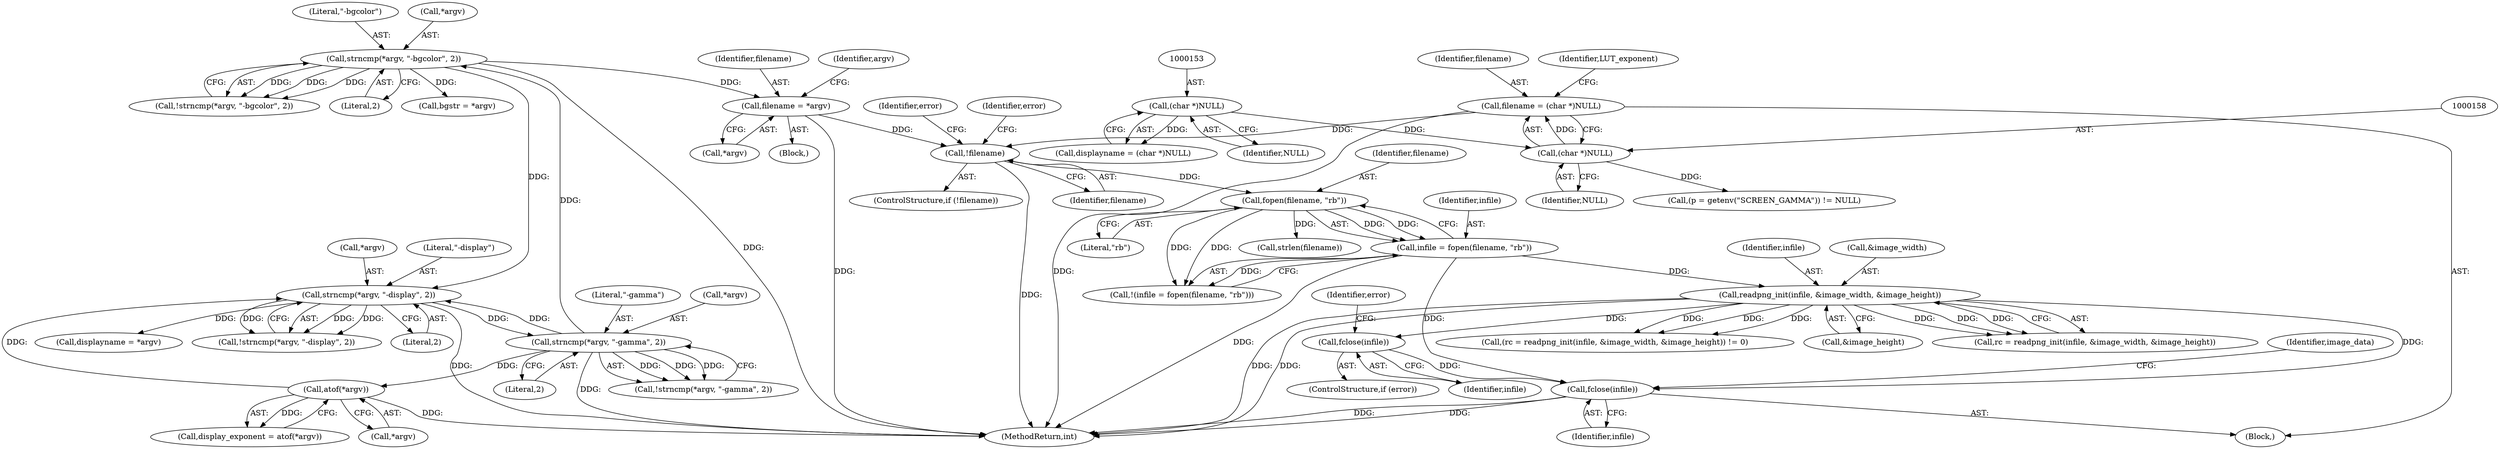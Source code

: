 digraph "0_Android_9d4853418ab2f754c2b63e091c29c5529b8b86ca_7@API" {
"1000382" [label="(Call,fclose(infile))"];
"1000344" [label="(Call,readpng_init(infile, &image_width, &image_height))"];
"1000330" [label="(Call,infile = fopen(filename, \"rb\"))"];
"1000332" [label="(Call,fopen(filename, \"rb\"))"];
"1000304" [label="(Call,!filename)"];
"1000290" [label="(Call,filename = *argv)"];
"1000245" [label="(Call,strncmp(*argv, \"-bgcolor\", 2))"];
"1000216" [label="(Call,strncmp(*argv, \"-gamma\", 2))"];
"1000195" [label="(Call,strncmp(*argv, \"-display\", 2))"];
"1000233" [label="(Call,atof(*argv))"];
"1000155" [label="(Call,filename = (char *)NULL)"];
"1000157" [label="(Call,(char *)NULL)"];
"1000152" [label="(Call,(char *)NULL)"];
"1000486" [label="(Call,fclose(infile))"];
"1000209" [label="(Call,displayname = *argv)"];
"1000330" [label="(Call,infile = fopen(filename, \"rb\"))"];
"1000161" [label="(Identifier,LUT_exponent)"];
"1000194" [label="(Call,!strncmp(*argv, \"-display\", 2))"];
"1000385" [label="(Identifier,error)"];
"1000289" [label="(Block,)"];
"1000156" [label="(Identifier,filename)"];
"1000128" [label="(Block,)"];
"1000348" [label="(Call,&image_height)"];
"1000291" [label="(Identifier,filename)"];
"1000329" [label="(Call,!(infile = fopen(filename, \"rb\")))"];
"1000220" [label="(Literal,2)"];
"1000150" [label="(Call,displayname = (char *)NULL)"];
"1000309" [label="(Identifier,error)"];
"1000383" [label="(Identifier,infile)"];
"1000342" [label="(Call,rc = readpng_init(infile, &image_width, &image_height))"];
"1000296" [label="(Identifier,argv)"];
"1000195" [label="(Call,strncmp(*argv, \"-display\", 2))"];
"1000155" [label="(Call,filename = (char *)NULL)"];
"1000152" [label="(Call,(char *)NULL)"];
"1000380" [label="(ControlStructure,if (error))"];
"1000333" [label="(Identifier,filename)"];
"1000552" [label="(MethodReturn,int)"];
"1000159" [label="(Identifier,NULL)"];
"1000198" [label="(Literal,\"-display\")"];
"1000292" [label="(Call,*argv)"];
"1000219" [label="(Literal,\"-gamma\")"];
"1000344" [label="(Call,readpng_init(infile, &image_width, &image_height))"];
"1000217" [label="(Call,*argv)"];
"1000234" [label="(Call,*argv)"];
"1000171" [label="(Call,(p = getenv(\"SCREEN_GAMMA\")) != NULL)"];
"1000395" [label="(Call,strlen(filename))"];
"1000157" [label="(Call,(char *)NULL)"];
"1000341" [label="(Call,(rc = readpng_init(infile, &image_width, &image_height)) != 0)"];
"1000345" [label="(Identifier,infile)"];
"1000248" [label="(Literal,\"-bgcolor\")"];
"1000244" [label="(Call,!strncmp(*argv, \"-bgcolor\", 2))"];
"1000249" [label="(Literal,2)"];
"1000487" [label="(Identifier,infile)"];
"1000233" [label="(Call,atof(*argv))"];
"1000382" [label="(Call,fclose(infile))"];
"1000290" [label="(Call,filename = *argv)"];
"1000332" [label="(Call,fopen(filename, \"rb\"))"];
"1000231" [label="(Call,display_exponent = atof(*argv))"];
"1000260" [label="(Call,bgstr = *argv)"];
"1000245" [label="(Call,strncmp(*argv, \"-bgcolor\", 2))"];
"1000490" [label="(Identifier,image_data)"];
"1000215" [label="(Call,!strncmp(*argv, \"-gamma\", 2))"];
"1000346" [label="(Call,&image_width)"];
"1000331" [label="(Identifier,infile)"];
"1000196" [label="(Call,*argv)"];
"1000303" [label="(ControlStructure,if (!filename))"];
"1000304" [label="(Call,!filename)"];
"1000154" [label="(Identifier,NULL)"];
"1000334" [label="(Literal,\"rb\")"];
"1000305" [label="(Identifier,filename)"];
"1000216" [label="(Call,strncmp(*argv, \"-gamma\", 2))"];
"1000307" [label="(Identifier,error)"];
"1000246" [label="(Call,*argv)"];
"1000486" [label="(Call,fclose(infile))"];
"1000199" [label="(Literal,2)"];
"1000382" -> "1000380"  [label="AST: "];
"1000382" -> "1000383"  [label="CFG: "];
"1000383" -> "1000382"  [label="AST: "];
"1000385" -> "1000382"  [label="CFG: "];
"1000344" -> "1000382"  [label="DDG: "];
"1000382" -> "1000486"  [label="DDG: "];
"1000344" -> "1000342"  [label="AST: "];
"1000344" -> "1000348"  [label="CFG: "];
"1000345" -> "1000344"  [label="AST: "];
"1000346" -> "1000344"  [label="AST: "];
"1000348" -> "1000344"  [label="AST: "];
"1000342" -> "1000344"  [label="CFG: "];
"1000344" -> "1000552"  [label="DDG: "];
"1000344" -> "1000552"  [label="DDG: "];
"1000344" -> "1000341"  [label="DDG: "];
"1000344" -> "1000341"  [label="DDG: "];
"1000344" -> "1000341"  [label="DDG: "];
"1000344" -> "1000342"  [label="DDG: "];
"1000344" -> "1000342"  [label="DDG: "];
"1000344" -> "1000342"  [label="DDG: "];
"1000330" -> "1000344"  [label="DDG: "];
"1000344" -> "1000486"  [label="DDG: "];
"1000330" -> "1000329"  [label="AST: "];
"1000330" -> "1000332"  [label="CFG: "];
"1000331" -> "1000330"  [label="AST: "];
"1000332" -> "1000330"  [label="AST: "];
"1000329" -> "1000330"  [label="CFG: "];
"1000330" -> "1000552"  [label="DDG: "];
"1000330" -> "1000329"  [label="DDG: "];
"1000332" -> "1000330"  [label="DDG: "];
"1000332" -> "1000330"  [label="DDG: "];
"1000330" -> "1000486"  [label="DDG: "];
"1000332" -> "1000334"  [label="CFG: "];
"1000333" -> "1000332"  [label="AST: "];
"1000334" -> "1000332"  [label="AST: "];
"1000332" -> "1000329"  [label="DDG: "];
"1000332" -> "1000329"  [label="DDG: "];
"1000304" -> "1000332"  [label="DDG: "];
"1000332" -> "1000395"  [label="DDG: "];
"1000304" -> "1000303"  [label="AST: "];
"1000304" -> "1000305"  [label="CFG: "];
"1000305" -> "1000304"  [label="AST: "];
"1000307" -> "1000304"  [label="CFG: "];
"1000309" -> "1000304"  [label="CFG: "];
"1000304" -> "1000552"  [label="DDG: "];
"1000290" -> "1000304"  [label="DDG: "];
"1000155" -> "1000304"  [label="DDG: "];
"1000290" -> "1000289"  [label="AST: "];
"1000290" -> "1000292"  [label="CFG: "];
"1000291" -> "1000290"  [label="AST: "];
"1000292" -> "1000290"  [label="AST: "];
"1000296" -> "1000290"  [label="CFG: "];
"1000290" -> "1000552"  [label="DDG: "];
"1000245" -> "1000290"  [label="DDG: "];
"1000245" -> "1000244"  [label="AST: "];
"1000245" -> "1000249"  [label="CFG: "];
"1000246" -> "1000245"  [label="AST: "];
"1000248" -> "1000245"  [label="AST: "];
"1000249" -> "1000245"  [label="AST: "];
"1000244" -> "1000245"  [label="CFG: "];
"1000245" -> "1000552"  [label="DDG: "];
"1000245" -> "1000195"  [label="DDG: "];
"1000245" -> "1000244"  [label="DDG: "];
"1000245" -> "1000244"  [label="DDG: "];
"1000245" -> "1000244"  [label="DDG: "];
"1000216" -> "1000245"  [label="DDG: "];
"1000245" -> "1000260"  [label="DDG: "];
"1000216" -> "1000215"  [label="AST: "];
"1000216" -> "1000220"  [label="CFG: "];
"1000217" -> "1000216"  [label="AST: "];
"1000219" -> "1000216"  [label="AST: "];
"1000220" -> "1000216"  [label="AST: "];
"1000215" -> "1000216"  [label="CFG: "];
"1000216" -> "1000552"  [label="DDG: "];
"1000216" -> "1000195"  [label="DDG: "];
"1000216" -> "1000215"  [label="DDG: "];
"1000216" -> "1000215"  [label="DDG: "];
"1000216" -> "1000215"  [label="DDG: "];
"1000195" -> "1000216"  [label="DDG: "];
"1000216" -> "1000233"  [label="DDG: "];
"1000195" -> "1000194"  [label="AST: "];
"1000195" -> "1000199"  [label="CFG: "];
"1000196" -> "1000195"  [label="AST: "];
"1000198" -> "1000195"  [label="AST: "];
"1000199" -> "1000195"  [label="AST: "];
"1000194" -> "1000195"  [label="CFG: "];
"1000195" -> "1000552"  [label="DDG: "];
"1000195" -> "1000194"  [label="DDG: "];
"1000195" -> "1000194"  [label="DDG: "];
"1000195" -> "1000194"  [label="DDG: "];
"1000233" -> "1000195"  [label="DDG: "];
"1000195" -> "1000209"  [label="DDG: "];
"1000233" -> "1000231"  [label="AST: "];
"1000233" -> "1000234"  [label="CFG: "];
"1000234" -> "1000233"  [label="AST: "];
"1000231" -> "1000233"  [label="CFG: "];
"1000233" -> "1000552"  [label="DDG: "];
"1000233" -> "1000231"  [label="DDG: "];
"1000155" -> "1000128"  [label="AST: "];
"1000155" -> "1000157"  [label="CFG: "];
"1000156" -> "1000155"  [label="AST: "];
"1000157" -> "1000155"  [label="AST: "];
"1000161" -> "1000155"  [label="CFG: "];
"1000155" -> "1000552"  [label="DDG: "];
"1000157" -> "1000155"  [label="DDG: "];
"1000157" -> "1000159"  [label="CFG: "];
"1000158" -> "1000157"  [label="AST: "];
"1000159" -> "1000157"  [label="AST: "];
"1000152" -> "1000157"  [label="DDG: "];
"1000157" -> "1000171"  [label="DDG: "];
"1000152" -> "1000150"  [label="AST: "];
"1000152" -> "1000154"  [label="CFG: "];
"1000153" -> "1000152"  [label="AST: "];
"1000154" -> "1000152"  [label="AST: "];
"1000150" -> "1000152"  [label="CFG: "];
"1000152" -> "1000150"  [label="DDG: "];
"1000486" -> "1000128"  [label="AST: "];
"1000486" -> "1000487"  [label="CFG: "];
"1000487" -> "1000486"  [label="AST: "];
"1000490" -> "1000486"  [label="CFG: "];
"1000486" -> "1000552"  [label="DDG: "];
"1000486" -> "1000552"  [label="DDG: "];
}
